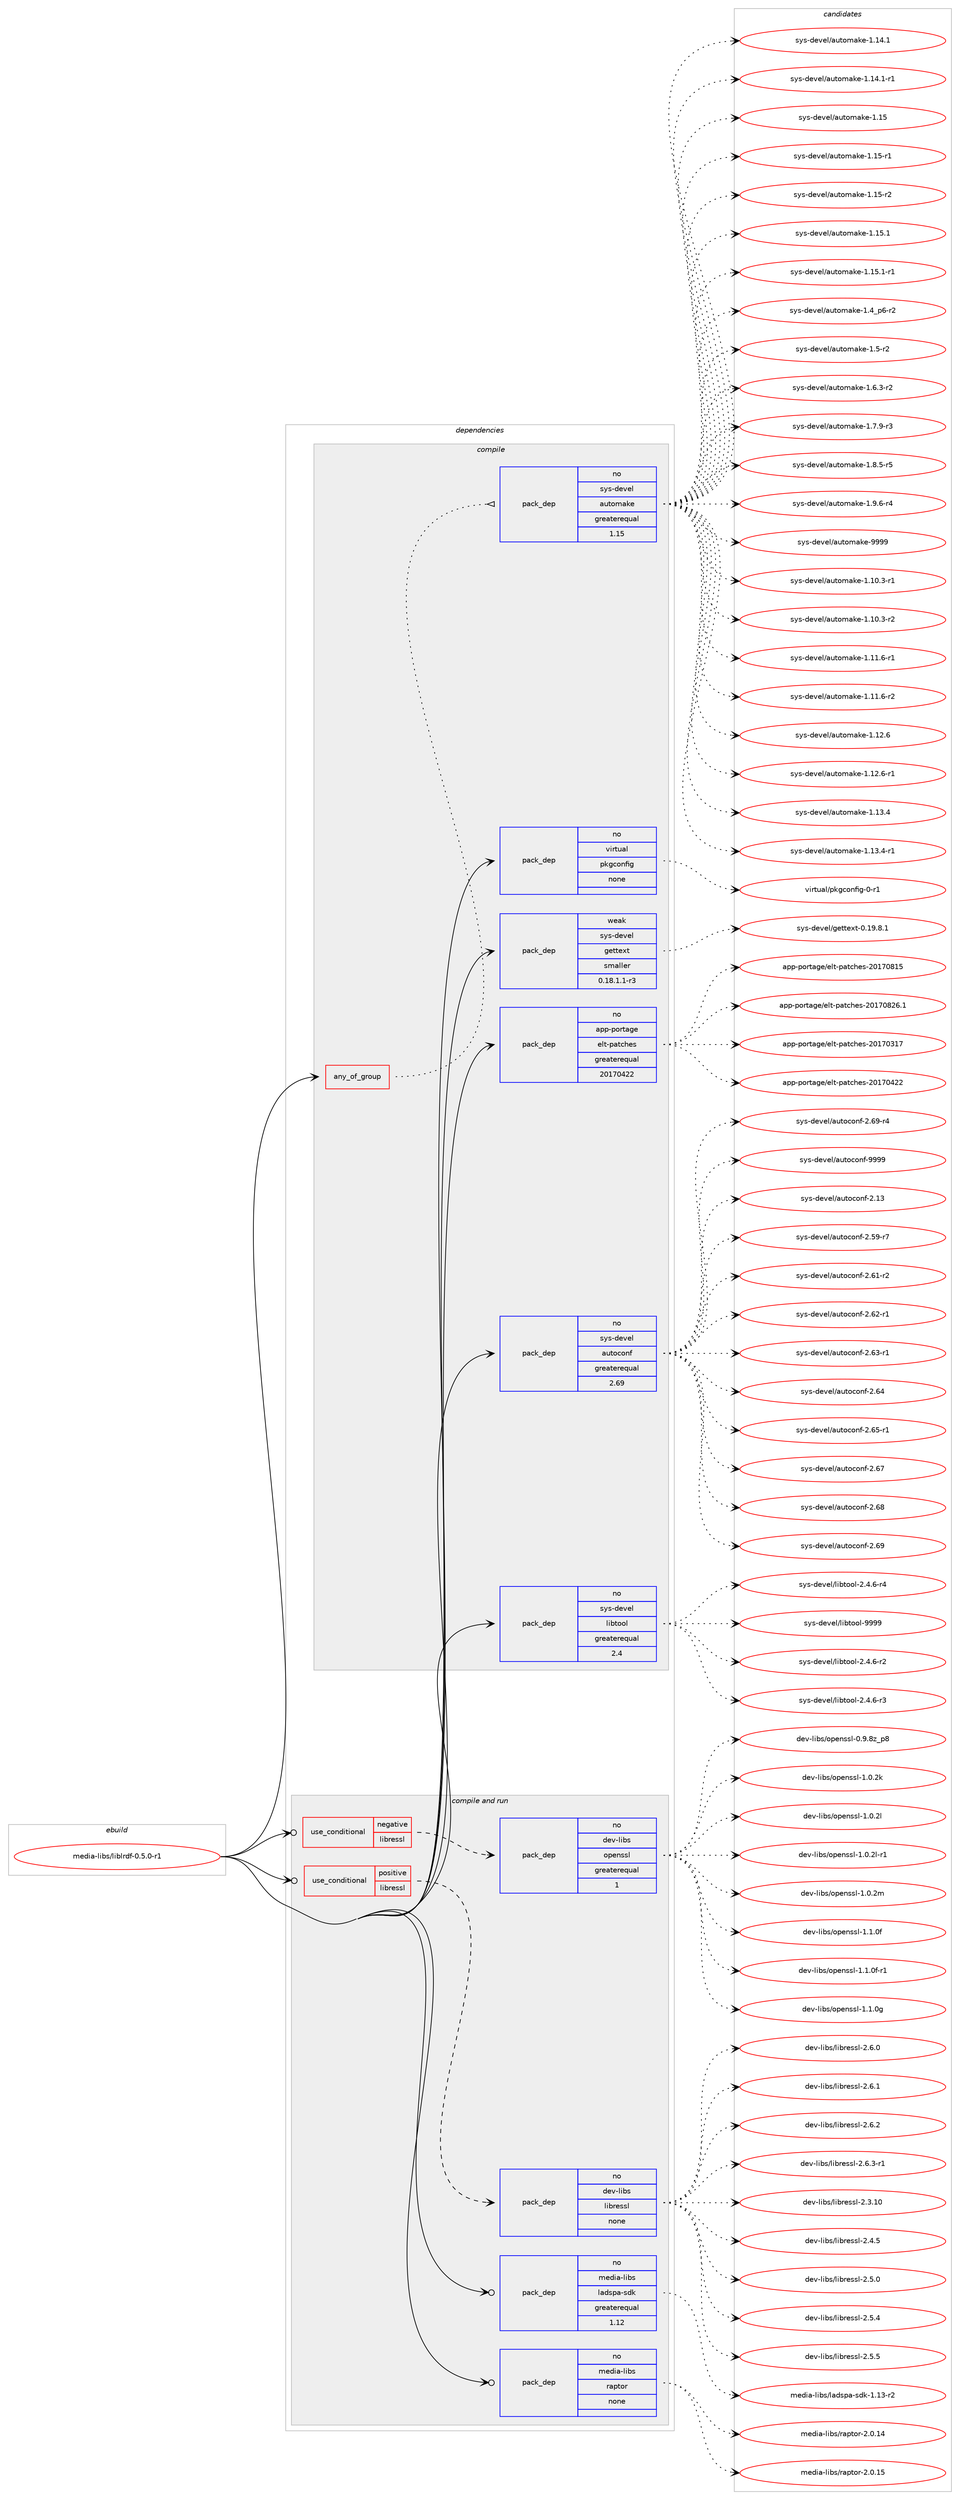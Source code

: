 digraph prolog {

# *************
# Graph options
# *************

newrank=true;
concentrate=true;
compound=true;
graph [rankdir=LR,fontname=Helvetica,fontsize=10,ranksep=1.5];#, ranksep=2.5, nodesep=0.2];
edge  [arrowhead=vee];
node  [fontname=Helvetica,fontsize=10];

# **********
# The ebuild
# **********

subgraph cluster_leftcol {
color=gray;
rank=same;
label=<<i>ebuild</i>>;
id [label="media-libs/liblrdf-0.5.0-r1", color=red, width=4, href="../media-libs/liblrdf-0.5.0-r1.svg"];
}

# ****************
# The dependencies
# ****************

subgraph cluster_midcol {
color=gray;
label=<<i>dependencies</i>>;
subgraph cluster_compile {
fillcolor="#eeeeee";
style=filled;
label=<<i>compile</i>>;
subgraph any5538 {
dependency364019 [label=<<TABLE BORDER="0" CELLBORDER="1" CELLSPACING="0" CELLPADDING="4"><TR><TD CELLPADDING="10">any_of_group</TD></TR></TABLE>>, shape=none, color=red];subgraph pack268581 {
dependency364020 [label=<<TABLE BORDER="0" CELLBORDER="1" CELLSPACING="0" CELLPADDING="4" WIDTH="220"><TR><TD ROWSPAN="6" CELLPADDING="30">pack_dep</TD></TR><TR><TD WIDTH="110">no</TD></TR><TR><TD>sys-devel</TD></TR><TR><TD>automake</TD></TR><TR><TD>greaterequal</TD></TR><TR><TD>1.15</TD></TR></TABLE>>, shape=none, color=blue];
}
dependency364019:e -> dependency364020:w [weight=20,style="dotted",arrowhead="oinv"];
}
id:e -> dependency364019:w [weight=20,style="solid",arrowhead="vee"];
subgraph pack268582 {
dependency364021 [label=<<TABLE BORDER="0" CELLBORDER="1" CELLSPACING="0" CELLPADDING="4" WIDTH="220"><TR><TD ROWSPAN="6" CELLPADDING="30">pack_dep</TD></TR><TR><TD WIDTH="110">no</TD></TR><TR><TD>app-portage</TD></TR><TR><TD>elt-patches</TD></TR><TR><TD>greaterequal</TD></TR><TR><TD>20170422</TD></TR></TABLE>>, shape=none, color=blue];
}
id:e -> dependency364021:w [weight=20,style="solid",arrowhead="vee"];
subgraph pack268583 {
dependency364022 [label=<<TABLE BORDER="0" CELLBORDER="1" CELLSPACING="0" CELLPADDING="4" WIDTH="220"><TR><TD ROWSPAN="6" CELLPADDING="30">pack_dep</TD></TR><TR><TD WIDTH="110">no</TD></TR><TR><TD>sys-devel</TD></TR><TR><TD>autoconf</TD></TR><TR><TD>greaterequal</TD></TR><TR><TD>2.69</TD></TR></TABLE>>, shape=none, color=blue];
}
id:e -> dependency364022:w [weight=20,style="solid",arrowhead="vee"];
subgraph pack268584 {
dependency364023 [label=<<TABLE BORDER="0" CELLBORDER="1" CELLSPACING="0" CELLPADDING="4" WIDTH="220"><TR><TD ROWSPAN="6" CELLPADDING="30">pack_dep</TD></TR><TR><TD WIDTH="110">no</TD></TR><TR><TD>sys-devel</TD></TR><TR><TD>libtool</TD></TR><TR><TD>greaterequal</TD></TR><TR><TD>2.4</TD></TR></TABLE>>, shape=none, color=blue];
}
id:e -> dependency364023:w [weight=20,style="solid",arrowhead="vee"];
subgraph pack268585 {
dependency364024 [label=<<TABLE BORDER="0" CELLBORDER="1" CELLSPACING="0" CELLPADDING="4" WIDTH="220"><TR><TD ROWSPAN="6" CELLPADDING="30">pack_dep</TD></TR><TR><TD WIDTH="110">no</TD></TR><TR><TD>virtual</TD></TR><TR><TD>pkgconfig</TD></TR><TR><TD>none</TD></TR><TR><TD></TD></TR></TABLE>>, shape=none, color=blue];
}
id:e -> dependency364024:w [weight=20,style="solid",arrowhead="vee"];
subgraph pack268586 {
dependency364025 [label=<<TABLE BORDER="0" CELLBORDER="1" CELLSPACING="0" CELLPADDING="4" WIDTH="220"><TR><TD ROWSPAN="6" CELLPADDING="30">pack_dep</TD></TR><TR><TD WIDTH="110">weak</TD></TR><TR><TD>sys-devel</TD></TR><TR><TD>gettext</TD></TR><TR><TD>smaller</TD></TR><TR><TD>0.18.1.1-r3</TD></TR></TABLE>>, shape=none, color=blue];
}
id:e -> dependency364025:w [weight=20,style="solid",arrowhead="vee"];
}
subgraph cluster_compileandrun {
fillcolor="#eeeeee";
style=filled;
label=<<i>compile and run</i>>;
subgraph cond89762 {
dependency364026 [label=<<TABLE BORDER="0" CELLBORDER="1" CELLSPACING="0" CELLPADDING="4"><TR><TD ROWSPAN="3" CELLPADDING="10">use_conditional</TD></TR><TR><TD>negative</TD></TR><TR><TD>libressl</TD></TR></TABLE>>, shape=none, color=red];
subgraph pack268587 {
dependency364027 [label=<<TABLE BORDER="0" CELLBORDER="1" CELLSPACING="0" CELLPADDING="4" WIDTH="220"><TR><TD ROWSPAN="6" CELLPADDING="30">pack_dep</TD></TR><TR><TD WIDTH="110">no</TD></TR><TR><TD>dev-libs</TD></TR><TR><TD>openssl</TD></TR><TR><TD>greaterequal</TD></TR><TR><TD>1</TD></TR></TABLE>>, shape=none, color=blue];
}
dependency364026:e -> dependency364027:w [weight=20,style="dashed",arrowhead="vee"];
}
id:e -> dependency364026:w [weight=20,style="solid",arrowhead="odotvee"];
subgraph cond89763 {
dependency364028 [label=<<TABLE BORDER="0" CELLBORDER="1" CELLSPACING="0" CELLPADDING="4"><TR><TD ROWSPAN="3" CELLPADDING="10">use_conditional</TD></TR><TR><TD>positive</TD></TR><TR><TD>libressl</TD></TR></TABLE>>, shape=none, color=red];
subgraph pack268588 {
dependency364029 [label=<<TABLE BORDER="0" CELLBORDER="1" CELLSPACING="0" CELLPADDING="4" WIDTH="220"><TR><TD ROWSPAN="6" CELLPADDING="30">pack_dep</TD></TR><TR><TD WIDTH="110">no</TD></TR><TR><TD>dev-libs</TD></TR><TR><TD>libressl</TD></TR><TR><TD>none</TD></TR><TR><TD></TD></TR></TABLE>>, shape=none, color=blue];
}
dependency364028:e -> dependency364029:w [weight=20,style="dashed",arrowhead="vee"];
}
id:e -> dependency364028:w [weight=20,style="solid",arrowhead="odotvee"];
subgraph pack268589 {
dependency364030 [label=<<TABLE BORDER="0" CELLBORDER="1" CELLSPACING="0" CELLPADDING="4" WIDTH="220"><TR><TD ROWSPAN="6" CELLPADDING="30">pack_dep</TD></TR><TR><TD WIDTH="110">no</TD></TR><TR><TD>media-libs</TD></TR><TR><TD>ladspa-sdk</TD></TR><TR><TD>greaterequal</TD></TR><TR><TD>1.12</TD></TR></TABLE>>, shape=none, color=blue];
}
id:e -> dependency364030:w [weight=20,style="solid",arrowhead="odotvee"];
subgraph pack268590 {
dependency364031 [label=<<TABLE BORDER="0" CELLBORDER="1" CELLSPACING="0" CELLPADDING="4" WIDTH="220"><TR><TD ROWSPAN="6" CELLPADDING="30">pack_dep</TD></TR><TR><TD WIDTH="110">no</TD></TR><TR><TD>media-libs</TD></TR><TR><TD>raptor</TD></TR><TR><TD>none</TD></TR><TR><TD></TD></TR></TABLE>>, shape=none, color=blue];
}
id:e -> dependency364031:w [weight=20,style="solid",arrowhead="odotvee"];
}
subgraph cluster_run {
fillcolor="#eeeeee";
style=filled;
label=<<i>run</i>>;
}
}

# **************
# The candidates
# **************

subgraph cluster_choices {
rank=same;
color=gray;
label=<<i>candidates</i>>;

subgraph choice268581 {
color=black;
nodesep=1;
choice11512111545100101118101108479711711611110997107101454946494846514511449 [label="sys-devel/automake-1.10.3-r1", color=red, width=4,href="../sys-devel/automake-1.10.3-r1.svg"];
choice11512111545100101118101108479711711611110997107101454946494846514511450 [label="sys-devel/automake-1.10.3-r2", color=red, width=4,href="../sys-devel/automake-1.10.3-r2.svg"];
choice11512111545100101118101108479711711611110997107101454946494946544511449 [label="sys-devel/automake-1.11.6-r1", color=red, width=4,href="../sys-devel/automake-1.11.6-r1.svg"];
choice11512111545100101118101108479711711611110997107101454946494946544511450 [label="sys-devel/automake-1.11.6-r2", color=red, width=4,href="../sys-devel/automake-1.11.6-r2.svg"];
choice1151211154510010111810110847971171161111099710710145494649504654 [label="sys-devel/automake-1.12.6", color=red, width=4,href="../sys-devel/automake-1.12.6.svg"];
choice11512111545100101118101108479711711611110997107101454946495046544511449 [label="sys-devel/automake-1.12.6-r1", color=red, width=4,href="../sys-devel/automake-1.12.6-r1.svg"];
choice1151211154510010111810110847971171161111099710710145494649514652 [label="sys-devel/automake-1.13.4", color=red, width=4,href="../sys-devel/automake-1.13.4.svg"];
choice11512111545100101118101108479711711611110997107101454946495146524511449 [label="sys-devel/automake-1.13.4-r1", color=red, width=4,href="../sys-devel/automake-1.13.4-r1.svg"];
choice1151211154510010111810110847971171161111099710710145494649524649 [label="sys-devel/automake-1.14.1", color=red, width=4,href="../sys-devel/automake-1.14.1.svg"];
choice11512111545100101118101108479711711611110997107101454946495246494511449 [label="sys-devel/automake-1.14.1-r1", color=red, width=4,href="../sys-devel/automake-1.14.1-r1.svg"];
choice115121115451001011181011084797117116111109971071014549464953 [label="sys-devel/automake-1.15", color=red, width=4,href="../sys-devel/automake-1.15.svg"];
choice1151211154510010111810110847971171161111099710710145494649534511449 [label="sys-devel/automake-1.15-r1", color=red, width=4,href="../sys-devel/automake-1.15-r1.svg"];
choice1151211154510010111810110847971171161111099710710145494649534511450 [label="sys-devel/automake-1.15-r2", color=red, width=4,href="../sys-devel/automake-1.15-r2.svg"];
choice1151211154510010111810110847971171161111099710710145494649534649 [label="sys-devel/automake-1.15.1", color=red, width=4,href="../sys-devel/automake-1.15.1.svg"];
choice11512111545100101118101108479711711611110997107101454946495346494511449 [label="sys-devel/automake-1.15.1-r1", color=red, width=4,href="../sys-devel/automake-1.15.1-r1.svg"];
choice115121115451001011181011084797117116111109971071014549465295112544511450 [label="sys-devel/automake-1.4_p6-r2", color=red, width=4,href="../sys-devel/automake-1.4_p6-r2.svg"];
choice11512111545100101118101108479711711611110997107101454946534511450 [label="sys-devel/automake-1.5-r2", color=red, width=4,href="../sys-devel/automake-1.5-r2.svg"];
choice115121115451001011181011084797117116111109971071014549465446514511450 [label="sys-devel/automake-1.6.3-r2", color=red, width=4,href="../sys-devel/automake-1.6.3-r2.svg"];
choice115121115451001011181011084797117116111109971071014549465546574511451 [label="sys-devel/automake-1.7.9-r3", color=red, width=4,href="../sys-devel/automake-1.7.9-r3.svg"];
choice115121115451001011181011084797117116111109971071014549465646534511453 [label="sys-devel/automake-1.8.5-r5", color=red, width=4,href="../sys-devel/automake-1.8.5-r5.svg"];
choice115121115451001011181011084797117116111109971071014549465746544511452 [label="sys-devel/automake-1.9.6-r4", color=red, width=4,href="../sys-devel/automake-1.9.6-r4.svg"];
choice115121115451001011181011084797117116111109971071014557575757 [label="sys-devel/automake-9999", color=red, width=4,href="../sys-devel/automake-9999.svg"];
dependency364020:e -> choice11512111545100101118101108479711711611110997107101454946494846514511449:w [style=dotted,weight="100"];
dependency364020:e -> choice11512111545100101118101108479711711611110997107101454946494846514511450:w [style=dotted,weight="100"];
dependency364020:e -> choice11512111545100101118101108479711711611110997107101454946494946544511449:w [style=dotted,weight="100"];
dependency364020:e -> choice11512111545100101118101108479711711611110997107101454946494946544511450:w [style=dotted,weight="100"];
dependency364020:e -> choice1151211154510010111810110847971171161111099710710145494649504654:w [style=dotted,weight="100"];
dependency364020:e -> choice11512111545100101118101108479711711611110997107101454946495046544511449:w [style=dotted,weight="100"];
dependency364020:e -> choice1151211154510010111810110847971171161111099710710145494649514652:w [style=dotted,weight="100"];
dependency364020:e -> choice11512111545100101118101108479711711611110997107101454946495146524511449:w [style=dotted,weight="100"];
dependency364020:e -> choice1151211154510010111810110847971171161111099710710145494649524649:w [style=dotted,weight="100"];
dependency364020:e -> choice11512111545100101118101108479711711611110997107101454946495246494511449:w [style=dotted,weight="100"];
dependency364020:e -> choice115121115451001011181011084797117116111109971071014549464953:w [style=dotted,weight="100"];
dependency364020:e -> choice1151211154510010111810110847971171161111099710710145494649534511449:w [style=dotted,weight="100"];
dependency364020:e -> choice1151211154510010111810110847971171161111099710710145494649534511450:w [style=dotted,weight="100"];
dependency364020:e -> choice1151211154510010111810110847971171161111099710710145494649534649:w [style=dotted,weight="100"];
dependency364020:e -> choice11512111545100101118101108479711711611110997107101454946495346494511449:w [style=dotted,weight="100"];
dependency364020:e -> choice115121115451001011181011084797117116111109971071014549465295112544511450:w [style=dotted,weight="100"];
dependency364020:e -> choice11512111545100101118101108479711711611110997107101454946534511450:w [style=dotted,weight="100"];
dependency364020:e -> choice115121115451001011181011084797117116111109971071014549465446514511450:w [style=dotted,weight="100"];
dependency364020:e -> choice115121115451001011181011084797117116111109971071014549465546574511451:w [style=dotted,weight="100"];
dependency364020:e -> choice115121115451001011181011084797117116111109971071014549465646534511453:w [style=dotted,weight="100"];
dependency364020:e -> choice115121115451001011181011084797117116111109971071014549465746544511452:w [style=dotted,weight="100"];
dependency364020:e -> choice115121115451001011181011084797117116111109971071014557575757:w [style=dotted,weight="100"];
}
subgraph choice268582 {
color=black;
nodesep=1;
choice97112112451121111141169710310147101108116451129711699104101115455048495548514955 [label="app-portage/elt-patches-20170317", color=red, width=4,href="../app-portage/elt-patches-20170317.svg"];
choice97112112451121111141169710310147101108116451129711699104101115455048495548525050 [label="app-portage/elt-patches-20170422", color=red, width=4,href="../app-portage/elt-patches-20170422.svg"];
choice97112112451121111141169710310147101108116451129711699104101115455048495548564953 [label="app-portage/elt-patches-20170815", color=red, width=4,href="../app-portage/elt-patches-20170815.svg"];
choice971121124511211111411697103101471011081164511297116991041011154550484955485650544649 [label="app-portage/elt-patches-20170826.1", color=red, width=4,href="../app-portage/elt-patches-20170826.1.svg"];
dependency364021:e -> choice97112112451121111141169710310147101108116451129711699104101115455048495548514955:w [style=dotted,weight="100"];
dependency364021:e -> choice97112112451121111141169710310147101108116451129711699104101115455048495548525050:w [style=dotted,weight="100"];
dependency364021:e -> choice97112112451121111141169710310147101108116451129711699104101115455048495548564953:w [style=dotted,weight="100"];
dependency364021:e -> choice971121124511211111411697103101471011081164511297116991041011154550484955485650544649:w [style=dotted,weight="100"];
}
subgraph choice268583 {
color=black;
nodesep=1;
choice115121115451001011181011084797117116111991111101024550464951 [label="sys-devel/autoconf-2.13", color=red, width=4,href="../sys-devel/autoconf-2.13.svg"];
choice1151211154510010111810110847971171161119911111010245504653574511455 [label="sys-devel/autoconf-2.59-r7", color=red, width=4,href="../sys-devel/autoconf-2.59-r7.svg"];
choice1151211154510010111810110847971171161119911111010245504654494511450 [label="sys-devel/autoconf-2.61-r2", color=red, width=4,href="../sys-devel/autoconf-2.61-r2.svg"];
choice1151211154510010111810110847971171161119911111010245504654504511449 [label="sys-devel/autoconf-2.62-r1", color=red, width=4,href="../sys-devel/autoconf-2.62-r1.svg"];
choice1151211154510010111810110847971171161119911111010245504654514511449 [label="sys-devel/autoconf-2.63-r1", color=red, width=4,href="../sys-devel/autoconf-2.63-r1.svg"];
choice115121115451001011181011084797117116111991111101024550465452 [label="sys-devel/autoconf-2.64", color=red, width=4,href="../sys-devel/autoconf-2.64.svg"];
choice1151211154510010111810110847971171161119911111010245504654534511449 [label="sys-devel/autoconf-2.65-r1", color=red, width=4,href="../sys-devel/autoconf-2.65-r1.svg"];
choice115121115451001011181011084797117116111991111101024550465455 [label="sys-devel/autoconf-2.67", color=red, width=4,href="../sys-devel/autoconf-2.67.svg"];
choice115121115451001011181011084797117116111991111101024550465456 [label="sys-devel/autoconf-2.68", color=red, width=4,href="../sys-devel/autoconf-2.68.svg"];
choice115121115451001011181011084797117116111991111101024550465457 [label="sys-devel/autoconf-2.69", color=red, width=4,href="../sys-devel/autoconf-2.69.svg"];
choice1151211154510010111810110847971171161119911111010245504654574511452 [label="sys-devel/autoconf-2.69-r4", color=red, width=4,href="../sys-devel/autoconf-2.69-r4.svg"];
choice115121115451001011181011084797117116111991111101024557575757 [label="sys-devel/autoconf-9999", color=red, width=4,href="../sys-devel/autoconf-9999.svg"];
dependency364022:e -> choice115121115451001011181011084797117116111991111101024550464951:w [style=dotted,weight="100"];
dependency364022:e -> choice1151211154510010111810110847971171161119911111010245504653574511455:w [style=dotted,weight="100"];
dependency364022:e -> choice1151211154510010111810110847971171161119911111010245504654494511450:w [style=dotted,weight="100"];
dependency364022:e -> choice1151211154510010111810110847971171161119911111010245504654504511449:w [style=dotted,weight="100"];
dependency364022:e -> choice1151211154510010111810110847971171161119911111010245504654514511449:w [style=dotted,weight="100"];
dependency364022:e -> choice115121115451001011181011084797117116111991111101024550465452:w [style=dotted,weight="100"];
dependency364022:e -> choice1151211154510010111810110847971171161119911111010245504654534511449:w [style=dotted,weight="100"];
dependency364022:e -> choice115121115451001011181011084797117116111991111101024550465455:w [style=dotted,weight="100"];
dependency364022:e -> choice115121115451001011181011084797117116111991111101024550465456:w [style=dotted,weight="100"];
dependency364022:e -> choice115121115451001011181011084797117116111991111101024550465457:w [style=dotted,weight="100"];
dependency364022:e -> choice1151211154510010111810110847971171161119911111010245504654574511452:w [style=dotted,weight="100"];
dependency364022:e -> choice115121115451001011181011084797117116111991111101024557575757:w [style=dotted,weight="100"];
}
subgraph choice268584 {
color=black;
nodesep=1;
choice1151211154510010111810110847108105981161111111084550465246544511450 [label="sys-devel/libtool-2.4.6-r2", color=red, width=4,href="../sys-devel/libtool-2.4.6-r2.svg"];
choice1151211154510010111810110847108105981161111111084550465246544511451 [label="sys-devel/libtool-2.4.6-r3", color=red, width=4,href="../sys-devel/libtool-2.4.6-r3.svg"];
choice1151211154510010111810110847108105981161111111084550465246544511452 [label="sys-devel/libtool-2.4.6-r4", color=red, width=4,href="../sys-devel/libtool-2.4.6-r4.svg"];
choice1151211154510010111810110847108105981161111111084557575757 [label="sys-devel/libtool-9999", color=red, width=4,href="../sys-devel/libtool-9999.svg"];
dependency364023:e -> choice1151211154510010111810110847108105981161111111084550465246544511450:w [style=dotted,weight="100"];
dependency364023:e -> choice1151211154510010111810110847108105981161111111084550465246544511451:w [style=dotted,weight="100"];
dependency364023:e -> choice1151211154510010111810110847108105981161111111084550465246544511452:w [style=dotted,weight="100"];
dependency364023:e -> choice1151211154510010111810110847108105981161111111084557575757:w [style=dotted,weight="100"];
}
subgraph choice268585 {
color=black;
nodesep=1;
choice11810511411611797108471121071039911111010210510345484511449 [label="virtual/pkgconfig-0-r1", color=red, width=4,href="../virtual/pkgconfig-0-r1.svg"];
dependency364024:e -> choice11810511411611797108471121071039911111010210510345484511449:w [style=dotted,weight="100"];
}
subgraph choice268586 {
color=black;
nodesep=1;
choice1151211154510010111810110847103101116116101120116454846495746564649 [label="sys-devel/gettext-0.19.8.1", color=red, width=4,href="../sys-devel/gettext-0.19.8.1.svg"];
dependency364025:e -> choice1151211154510010111810110847103101116116101120116454846495746564649:w [style=dotted,weight="100"];
}
subgraph choice268587 {
color=black;
nodesep=1;
choice1001011184510810598115471111121011101151151084548465746561229511256 [label="dev-libs/openssl-0.9.8z_p8", color=red, width=4,href="../dev-libs/openssl-0.9.8z_p8.svg"];
choice100101118451081059811547111112101110115115108454946484650107 [label="dev-libs/openssl-1.0.2k", color=red, width=4,href="../dev-libs/openssl-1.0.2k.svg"];
choice100101118451081059811547111112101110115115108454946484650108 [label="dev-libs/openssl-1.0.2l", color=red, width=4,href="../dev-libs/openssl-1.0.2l.svg"];
choice1001011184510810598115471111121011101151151084549464846501084511449 [label="dev-libs/openssl-1.0.2l-r1", color=red, width=4,href="../dev-libs/openssl-1.0.2l-r1.svg"];
choice100101118451081059811547111112101110115115108454946484650109 [label="dev-libs/openssl-1.0.2m", color=red, width=4,href="../dev-libs/openssl-1.0.2m.svg"];
choice100101118451081059811547111112101110115115108454946494648102 [label="dev-libs/openssl-1.1.0f", color=red, width=4,href="../dev-libs/openssl-1.1.0f.svg"];
choice1001011184510810598115471111121011101151151084549464946481024511449 [label="dev-libs/openssl-1.1.0f-r1", color=red, width=4,href="../dev-libs/openssl-1.1.0f-r1.svg"];
choice100101118451081059811547111112101110115115108454946494648103 [label="dev-libs/openssl-1.1.0g", color=red, width=4,href="../dev-libs/openssl-1.1.0g.svg"];
dependency364027:e -> choice1001011184510810598115471111121011101151151084548465746561229511256:w [style=dotted,weight="100"];
dependency364027:e -> choice100101118451081059811547111112101110115115108454946484650107:w [style=dotted,weight="100"];
dependency364027:e -> choice100101118451081059811547111112101110115115108454946484650108:w [style=dotted,weight="100"];
dependency364027:e -> choice1001011184510810598115471111121011101151151084549464846501084511449:w [style=dotted,weight="100"];
dependency364027:e -> choice100101118451081059811547111112101110115115108454946484650109:w [style=dotted,weight="100"];
dependency364027:e -> choice100101118451081059811547111112101110115115108454946494648102:w [style=dotted,weight="100"];
dependency364027:e -> choice1001011184510810598115471111121011101151151084549464946481024511449:w [style=dotted,weight="100"];
dependency364027:e -> choice100101118451081059811547111112101110115115108454946494648103:w [style=dotted,weight="100"];
}
subgraph choice268588 {
color=black;
nodesep=1;
choice1001011184510810598115471081059811410111511510845504651464948 [label="dev-libs/libressl-2.3.10", color=red, width=4,href="../dev-libs/libressl-2.3.10.svg"];
choice10010111845108105981154710810598114101115115108455046524653 [label="dev-libs/libressl-2.4.5", color=red, width=4,href="../dev-libs/libressl-2.4.5.svg"];
choice10010111845108105981154710810598114101115115108455046534648 [label="dev-libs/libressl-2.5.0", color=red, width=4,href="../dev-libs/libressl-2.5.0.svg"];
choice10010111845108105981154710810598114101115115108455046534652 [label="dev-libs/libressl-2.5.4", color=red, width=4,href="../dev-libs/libressl-2.5.4.svg"];
choice10010111845108105981154710810598114101115115108455046534653 [label="dev-libs/libressl-2.5.5", color=red, width=4,href="../dev-libs/libressl-2.5.5.svg"];
choice10010111845108105981154710810598114101115115108455046544648 [label="dev-libs/libressl-2.6.0", color=red, width=4,href="../dev-libs/libressl-2.6.0.svg"];
choice10010111845108105981154710810598114101115115108455046544649 [label="dev-libs/libressl-2.6.1", color=red, width=4,href="../dev-libs/libressl-2.6.1.svg"];
choice10010111845108105981154710810598114101115115108455046544650 [label="dev-libs/libressl-2.6.2", color=red, width=4,href="../dev-libs/libressl-2.6.2.svg"];
choice100101118451081059811547108105981141011151151084550465446514511449 [label="dev-libs/libressl-2.6.3-r1", color=red, width=4,href="../dev-libs/libressl-2.6.3-r1.svg"];
dependency364029:e -> choice1001011184510810598115471081059811410111511510845504651464948:w [style=dotted,weight="100"];
dependency364029:e -> choice10010111845108105981154710810598114101115115108455046524653:w [style=dotted,weight="100"];
dependency364029:e -> choice10010111845108105981154710810598114101115115108455046534648:w [style=dotted,weight="100"];
dependency364029:e -> choice10010111845108105981154710810598114101115115108455046534652:w [style=dotted,weight="100"];
dependency364029:e -> choice10010111845108105981154710810598114101115115108455046534653:w [style=dotted,weight="100"];
dependency364029:e -> choice10010111845108105981154710810598114101115115108455046544648:w [style=dotted,weight="100"];
dependency364029:e -> choice10010111845108105981154710810598114101115115108455046544649:w [style=dotted,weight="100"];
dependency364029:e -> choice10010111845108105981154710810598114101115115108455046544650:w [style=dotted,weight="100"];
dependency364029:e -> choice100101118451081059811547108105981141011151151084550465446514511449:w [style=dotted,weight="100"];
}
subgraph choice268589 {
color=black;
nodesep=1;
choice1091011001059745108105981154710897100115112974511510010745494649514511450 [label="media-libs/ladspa-sdk-1.13-r2", color=red, width=4,href="../media-libs/ladspa-sdk-1.13-r2.svg"];
dependency364030:e -> choice1091011001059745108105981154710897100115112974511510010745494649514511450:w [style=dotted,weight="100"];
}
subgraph choice268590 {
color=black;
nodesep=1;
choice109101100105974510810598115471149711211611111445504648464952 [label="media-libs/raptor-2.0.14", color=red, width=4,href="../media-libs/raptor-2.0.14.svg"];
choice109101100105974510810598115471149711211611111445504648464953 [label="media-libs/raptor-2.0.15", color=red, width=4,href="../media-libs/raptor-2.0.15.svg"];
dependency364031:e -> choice109101100105974510810598115471149711211611111445504648464952:w [style=dotted,weight="100"];
dependency364031:e -> choice109101100105974510810598115471149711211611111445504648464953:w [style=dotted,weight="100"];
}
}

}

